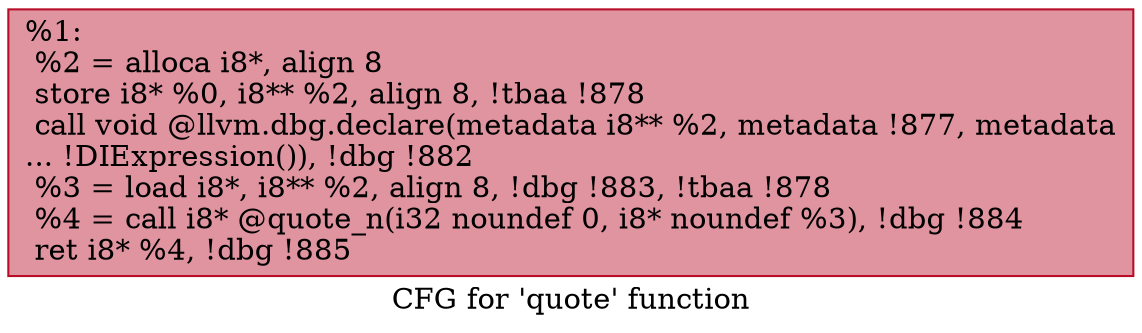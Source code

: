 digraph "CFG for 'quote' function" {
	label="CFG for 'quote' function";

	Node0x146ddd0 [shape=record,color="#b70d28ff", style=filled, fillcolor="#b70d2870",label="{%1:\l  %2 = alloca i8*, align 8\l  store i8* %0, i8** %2, align 8, !tbaa !878\l  call void @llvm.dbg.declare(metadata i8** %2, metadata !877, metadata\l... !DIExpression()), !dbg !882\l  %3 = load i8*, i8** %2, align 8, !dbg !883, !tbaa !878\l  %4 = call i8* @quote_n(i32 noundef 0, i8* noundef %3), !dbg !884\l  ret i8* %4, !dbg !885\l}"];
}
